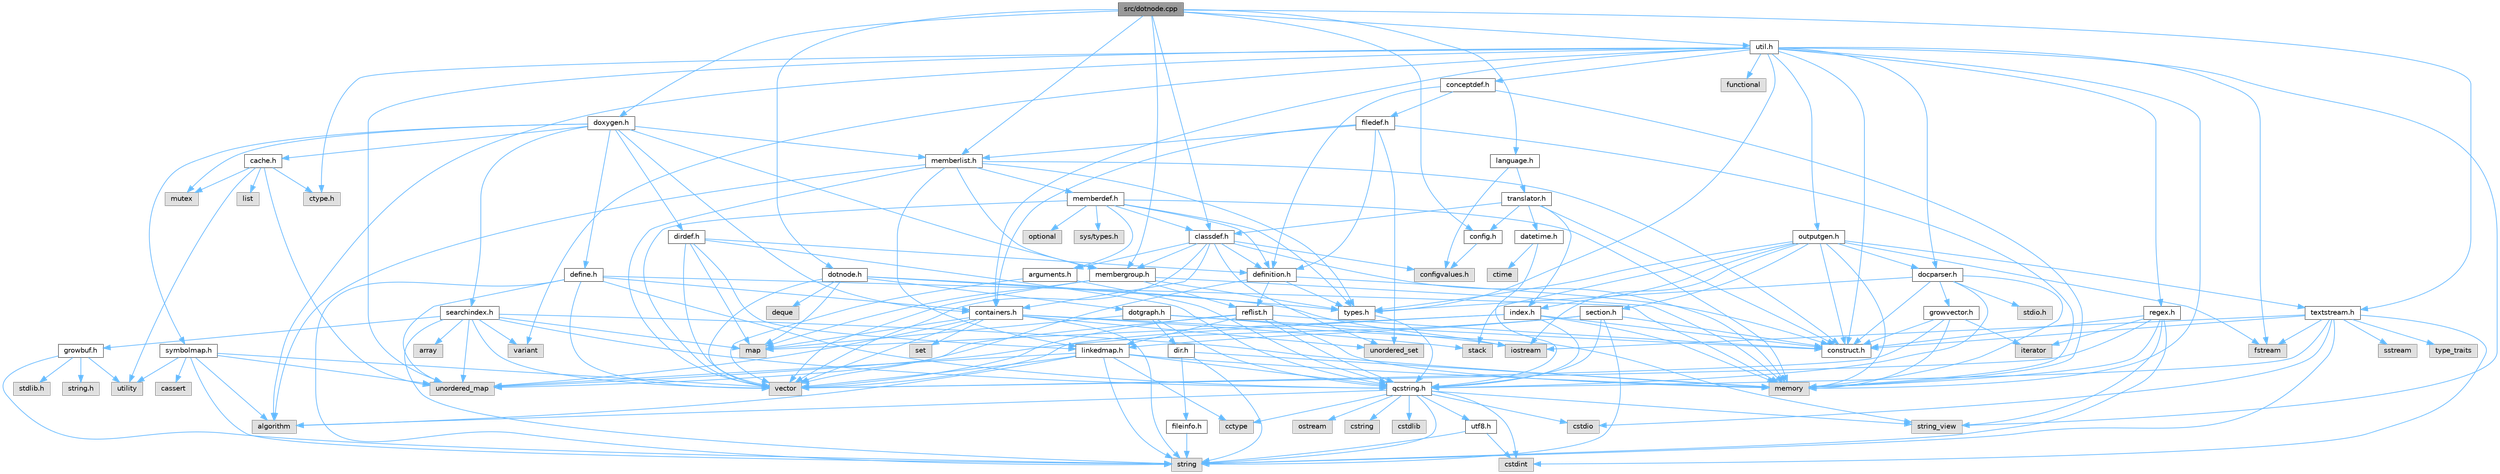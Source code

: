 digraph "src/dotnode.cpp"
{
 // INTERACTIVE_SVG=YES
 // LATEX_PDF_SIZE
  bgcolor="transparent";
  edge [fontname=Helvetica,fontsize=10,labelfontname=Helvetica,labelfontsize=10];
  node [fontname=Helvetica,fontsize=10,shape=box,height=0.2,width=0.4];
  Node1 [id="Node000001",label="src/dotnode.cpp",height=0.2,width=0.4,color="gray40", fillcolor="grey60", style="filled", fontcolor="black",tooltip=" "];
  Node1 -> Node2 [id="edge1_Node000001_Node000002",color="steelblue1",style="solid",tooltip=" "];
  Node2 [id="Node000002",label="dotnode.h",height=0.2,width=0.4,color="grey40", fillcolor="white", style="filled",URL="$d8/d3b/dotnode_8h.html",tooltip=" "];
  Node2 -> Node3 [id="edge2_Node000002_Node000003",color="steelblue1",style="solid",tooltip=" "];
  Node3 [id="Node000003",label="vector",height=0.2,width=0.4,color="grey60", fillcolor="#E0E0E0", style="filled",tooltip=" "];
  Node2 -> Node4 [id="edge3_Node000002_Node000004",color="steelblue1",style="solid",tooltip=" "];
  Node4 [id="Node000004",label="map",height=0.2,width=0.4,color="grey60", fillcolor="#E0E0E0", style="filled",tooltip=" "];
  Node2 -> Node5 [id="edge4_Node000002_Node000005",color="steelblue1",style="solid",tooltip=" "];
  Node5 [id="Node000005",label="deque",height=0.2,width=0.4,color="grey60", fillcolor="#E0E0E0", style="filled",tooltip=" "];
  Node2 -> Node6 [id="edge5_Node000002_Node000006",color="steelblue1",style="solid",tooltip=" "];
  Node6 [id="Node000006",label="iostream",height=0.2,width=0.4,color="grey60", fillcolor="#E0E0E0", style="filled",tooltip=" "];
  Node2 -> Node7 [id="edge6_Node000002_Node000007",color="steelblue1",style="solid",tooltip=" "];
  Node7 [id="Node000007",label="types.h",height=0.2,width=0.4,color="grey40", fillcolor="white", style="filled",URL="$d9/d49/types_8h.html",tooltip="This file contains a number of basic enums and types."];
  Node7 -> Node8 [id="edge7_Node000007_Node000008",color="steelblue1",style="solid",tooltip=" "];
  Node8 [id="Node000008",label="qcstring.h",height=0.2,width=0.4,color="grey40", fillcolor="white", style="filled",URL="$d7/d5c/qcstring_8h.html",tooltip=" "];
  Node8 -> Node9 [id="edge8_Node000008_Node000009",color="steelblue1",style="solid",tooltip=" "];
  Node9 [id="Node000009",label="string",height=0.2,width=0.4,color="grey60", fillcolor="#E0E0E0", style="filled",tooltip=" "];
  Node8 -> Node10 [id="edge9_Node000008_Node000010",color="steelblue1",style="solid",tooltip=" "];
  Node10 [id="Node000010",label="string_view",height=0.2,width=0.4,color="grey60", fillcolor="#E0E0E0", style="filled",tooltip=" "];
  Node8 -> Node11 [id="edge10_Node000008_Node000011",color="steelblue1",style="solid",tooltip=" "];
  Node11 [id="Node000011",label="algorithm",height=0.2,width=0.4,color="grey60", fillcolor="#E0E0E0", style="filled",tooltip=" "];
  Node8 -> Node12 [id="edge11_Node000008_Node000012",color="steelblue1",style="solid",tooltip=" "];
  Node12 [id="Node000012",label="cctype",height=0.2,width=0.4,color="grey60", fillcolor="#E0E0E0", style="filled",tooltip=" "];
  Node8 -> Node13 [id="edge12_Node000008_Node000013",color="steelblue1",style="solid",tooltip=" "];
  Node13 [id="Node000013",label="cstring",height=0.2,width=0.4,color="grey60", fillcolor="#E0E0E0", style="filled",tooltip=" "];
  Node8 -> Node14 [id="edge13_Node000008_Node000014",color="steelblue1",style="solid",tooltip=" "];
  Node14 [id="Node000014",label="cstdio",height=0.2,width=0.4,color="grey60", fillcolor="#E0E0E0", style="filled",tooltip=" "];
  Node8 -> Node15 [id="edge14_Node000008_Node000015",color="steelblue1",style="solid",tooltip=" "];
  Node15 [id="Node000015",label="cstdlib",height=0.2,width=0.4,color="grey60", fillcolor="#E0E0E0", style="filled",tooltip=" "];
  Node8 -> Node16 [id="edge15_Node000008_Node000016",color="steelblue1",style="solid",tooltip=" "];
  Node16 [id="Node000016",label="cstdint",height=0.2,width=0.4,color="grey60", fillcolor="#E0E0E0", style="filled",tooltip=" "];
  Node8 -> Node17 [id="edge16_Node000008_Node000017",color="steelblue1",style="solid",tooltip=" "];
  Node17 [id="Node000017",label="ostream",height=0.2,width=0.4,color="grey60", fillcolor="#E0E0E0", style="filled",tooltip=" "];
  Node8 -> Node18 [id="edge17_Node000008_Node000018",color="steelblue1",style="solid",tooltip=" "];
  Node18 [id="Node000018",label="utf8.h",height=0.2,width=0.4,color="grey40", fillcolor="white", style="filled",URL="$db/d7c/utf8_8h.html",tooltip="Various UTF8 related helper functions."];
  Node18 -> Node16 [id="edge18_Node000018_Node000016",color="steelblue1",style="solid",tooltip=" "];
  Node18 -> Node9 [id="edge19_Node000018_Node000009",color="steelblue1",style="solid",tooltip=" "];
  Node2 -> Node19 [id="edge20_Node000002_Node000019",color="steelblue1",style="solid",tooltip=" "];
  Node19 [id="Node000019",label="dotgraph.h",height=0.2,width=0.4,color="grey40", fillcolor="white", style="filled",URL="$d0/daa/dotgraph_8h.html",tooltip=" "];
  Node19 -> Node6 [id="edge21_Node000019_Node000006",color="steelblue1",style="solid",tooltip=" "];
  Node19 -> Node4 [id="edge22_Node000019_Node000004",color="steelblue1",style="solid",tooltip=" "];
  Node19 -> Node8 [id="edge23_Node000019_Node000008",color="steelblue1",style="solid",tooltip=" "];
  Node19 -> Node20 [id="edge24_Node000019_Node000020",color="steelblue1",style="solid",tooltip=" "];
  Node20 [id="Node000020",label="dir.h",height=0.2,width=0.4,color="grey40", fillcolor="white", style="filled",URL="$df/d9c/dir_8h.html",tooltip=" "];
  Node20 -> Node9 [id="edge25_Node000020_Node000009",color="steelblue1",style="solid",tooltip=" "];
  Node20 -> Node21 [id="edge26_Node000020_Node000021",color="steelblue1",style="solid",tooltip=" "];
  Node21 [id="Node000021",label="memory",height=0.2,width=0.4,color="grey60", fillcolor="#E0E0E0", style="filled",tooltip=" "];
  Node20 -> Node22 [id="edge27_Node000020_Node000022",color="steelblue1",style="solid",tooltip=" "];
  Node22 [id="Node000022",label="fileinfo.h",height=0.2,width=0.4,color="grey40", fillcolor="white", style="filled",URL="$df/d45/fileinfo_8h.html",tooltip=" "];
  Node22 -> Node9 [id="edge28_Node000022_Node000009",color="steelblue1",style="solid",tooltip=" "];
  Node19 -> Node23 [id="edge29_Node000019_Node000023",color="steelblue1",style="solid",tooltip=" "];
  Node23 [id="Node000023",label="construct.h",height=0.2,width=0.4,color="grey40", fillcolor="white", style="filled",URL="$d7/dfc/construct_8h.html",tooltip=" "];
  Node1 -> Node24 [id="edge30_Node000001_Node000024",color="steelblue1",style="solid",tooltip=" "];
  Node24 [id="Node000024",label="classdef.h",height=0.2,width=0.4,color="grey40", fillcolor="white", style="filled",URL="$d1/da6/classdef_8h.html",tooltip=" "];
  Node24 -> Node21 [id="edge31_Node000024_Node000021",color="steelblue1",style="solid",tooltip=" "];
  Node24 -> Node3 [id="edge32_Node000024_Node000003",color="steelblue1",style="solid",tooltip=" "];
  Node24 -> Node25 [id="edge33_Node000024_Node000025",color="steelblue1",style="solid",tooltip=" "];
  Node25 [id="Node000025",label="unordered_set",height=0.2,width=0.4,color="grey60", fillcolor="#E0E0E0", style="filled",tooltip=" "];
  Node24 -> Node26 [id="edge34_Node000024_Node000026",color="steelblue1",style="solid",tooltip=" "];
  Node26 [id="Node000026",label="containers.h",height=0.2,width=0.4,color="grey40", fillcolor="white", style="filled",URL="$d5/d75/containers_8h.html",tooltip=" "];
  Node26 -> Node3 [id="edge35_Node000026_Node000003",color="steelblue1",style="solid",tooltip=" "];
  Node26 -> Node9 [id="edge36_Node000026_Node000009",color="steelblue1",style="solid",tooltip=" "];
  Node26 -> Node10 [id="edge37_Node000026_Node000010",color="steelblue1",style="solid",tooltip=" "];
  Node26 -> Node27 [id="edge38_Node000026_Node000027",color="steelblue1",style="solid",tooltip=" "];
  Node27 [id="Node000027",label="set",height=0.2,width=0.4,color="grey60", fillcolor="#E0E0E0", style="filled",tooltip=" "];
  Node26 -> Node4 [id="edge39_Node000026_Node000004",color="steelblue1",style="solid",tooltip=" "];
  Node26 -> Node25 [id="edge40_Node000026_Node000025",color="steelblue1",style="solid",tooltip=" "];
  Node26 -> Node28 [id="edge41_Node000026_Node000028",color="steelblue1",style="solid",tooltip=" "];
  Node28 [id="Node000028",label="unordered_map",height=0.2,width=0.4,color="grey60", fillcolor="#E0E0E0", style="filled",tooltip=" "];
  Node26 -> Node29 [id="edge42_Node000026_Node000029",color="steelblue1",style="solid",tooltip=" "];
  Node29 [id="Node000029",label="stack",height=0.2,width=0.4,color="grey60", fillcolor="#E0E0E0", style="filled",tooltip=" "];
  Node24 -> Node30 [id="edge43_Node000024_Node000030",color="steelblue1",style="solid",tooltip=" "];
  Node30 [id="Node000030",label="definition.h",height=0.2,width=0.4,color="grey40", fillcolor="white", style="filled",URL="$df/da1/definition_8h.html",tooltip=" "];
  Node30 -> Node3 [id="edge44_Node000030_Node000003",color="steelblue1",style="solid",tooltip=" "];
  Node30 -> Node7 [id="edge45_Node000030_Node000007",color="steelblue1",style="solid",tooltip=" "];
  Node30 -> Node31 [id="edge46_Node000030_Node000031",color="steelblue1",style="solid",tooltip=" "];
  Node31 [id="Node000031",label="reflist.h",height=0.2,width=0.4,color="grey40", fillcolor="white", style="filled",URL="$d1/d02/reflist_8h.html",tooltip=" "];
  Node31 -> Node3 [id="edge47_Node000031_Node000003",color="steelblue1",style="solid",tooltip=" "];
  Node31 -> Node28 [id="edge48_Node000031_Node000028",color="steelblue1",style="solid",tooltip=" "];
  Node31 -> Node21 [id="edge49_Node000031_Node000021",color="steelblue1",style="solid",tooltip=" "];
  Node31 -> Node8 [id="edge50_Node000031_Node000008",color="steelblue1",style="solid",tooltip=" "];
  Node31 -> Node32 [id="edge51_Node000031_Node000032",color="steelblue1",style="solid",tooltip=" "];
  Node32 [id="Node000032",label="linkedmap.h",height=0.2,width=0.4,color="grey40", fillcolor="white", style="filled",URL="$da/de1/linkedmap_8h.html",tooltip=" "];
  Node32 -> Node28 [id="edge52_Node000032_Node000028",color="steelblue1",style="solid",tooltip=" "];
  Node32 -> Node3 [id="edge53_Node000032_Node000003",color="steelblue1",style="solid",tooltip=" "];
  Node32 -> Node21 [id="edge54_Node000032_Node000021",color="steelblue1",style="solid",tooltip=" "];
  Node32 -> Node9 [id="edge55_Node000032_Node000009",color="steelblue1",style="solid",tooltip=" "];
  Node32 -> Node11 [id="edge56_Node000032_Node000011",color="steelblue1",style="solid",tooltip=" "];
  Node32 -> Node12 [id="edge57_Node000032_Node000012",color="steelblue1",style="solid",tooltip=" "];
  Node32 -> Node8 [id="edge58_Node000032_Node000008",color="steelblue1",style="solid",tooltip=" "];
  Node31 -> Node23 [id="edge59_Node000031_Node000023",color="steelblue1",style="solid",tooltip=" "];
  Node30 -> Node23 [id="edge60_Node000030_Node000023",color="steelblue1",style="solid",tooltip=" "];
  Node24 -> Node33 [id="edge61_Node000024_Node000033",color="steelblue1",style="solid",tooltip=" "];
  Node33 [id="Node000033",label="arguments.h",height=0.2,width=0.4,color="grey40", fillcolor="white", style="filled",URL="$df/d9b/arguments_8h.html",tooltip=" "];
  Node33 -> Node3 [id="edge62_Node000033_Node000003",color="steelblue1",style="solid",tooltip=" "];
  Node33 -> Node8 [id="edge63_Node000033_Node000008",color="steelblue1",style="solid",tooltip=" "];
  Node24 -> Node34 [id="edge64_Node000024_Node000034",color="steelblue1",style="solid",tooltip=" "];
  Node34 [id="Node000034",label="membergroup.h",height=0.2,width=0.4,color="grey40", fillcolor="white", style="filled",URL="$d9/d11/membergroup_8h.html",tooltip=" "];
  Node34 -> Node3 [id="edge65_Node000034_Node000003",color="steelblue1",style="solid",tooltip=" "];
  Node34 -> Node4 [id="edge66_Node000034_Node000004",color="steelblue1",style="solid",tooltip=" "];
  Node34 -> Node21 [id="edge67_Node000034_Node000021",color="steelblue1",style="solid",tooltip=" "];
  Node34 -> Node7 [id="edge68_Node000034_Node000007",color="steelblue1",style="solid",tooltip=" "];
  Node34 -> Node31 [id="edge69_Node000034_Node000031",color="steelblue1",style="solid",tooltip=" "];
  Node24 -> Node35 [id="edge70_Node000024_Node000035",color="steelblue1",style="solid",tooltip=" "];
  Node35 [id="Node000035",label="configvalues.h",height=0.2,width=0.4,color="grey60", fillcolor="#E0E0E0", style="filled",tooltip=" "];
  Node1 -> Node36 [id="edge71_Node000001_Node000036",color="steelblue1",style="solid",tooltip=" "];
  Node36 [id="Node000036",label="config.h",height=0.2,width=0.4,color="grey40", fillcolor="white", style="filled",URL="$db/d16/config_8h.html",tooltip=" "];
  Node36 -> Node35 [id="edge72_Node000036_Node000035",color="steelblue1",style="solid",tooltip=" "];
  Node1 -> Node37 [id="edge73_Node000001_Node000037",color="steelblue1",style="solid",tooltip=" "];
  Node37 [id="Node000037",label="memberlist.h",height=0.2,width=0.4,color="grey40", fillcolor="white", style="filled",URL="$dd/d78/memberlist_8h.html",tooltip=" "];
  Node37 -> Node3 [id="edge74_Node000037_Node000003",color="steelblue1",style="solid",tooltip=" "];
  Node37 -> Node11 [id="edge75_Node000037_Node000011",color="steelblue1",style="solid",tooltip=" "];
  Node37 -> Node38 [id="edge76_Node000037_Node000038",color="steelblue1",style="solid",tooltip=" "];
  Node38 [id="Node000038",label="memberdef.h",height=0.2,width=0.4,color="grey40", fillcolor="white", style="filled",URL="$d4/d46/memberdef_8h.html",tooltip=" "];
  Node38 -> Node3 [id="edge77_Node000038_Node000003",color="steelblue1",style="solid",tooltip=" "];
  Node38 -> Node21 [id="edge78_Node000038_Node000021",color="steelblue1",style="solid",tooltip=" "];
  Node38 -> Node39 [id="edge79_Node000038_Node000039",color="steelblue1",style="solid",tooltip=" "];
  Node39 [id="Node000039",label="optional",height=0.2,width=0.4,color="grey60", fillcolor="#E0E0E0", style="filled",tooltip=" "];
  Node38 -> Node40 [id="edge80_Node000038_Node000040",color="steelblue1",style="solid",tooltip=" "];
  Node40 [id="Node000040",label="sys/types.h",height=0.2,width=0.4,color="grey60", fillcolor="#E0E0E0", style="filled",tooltip=" "];
  Node38 -> Node7 [id="edge81_Node000038_Node000007",color="steelblue1",style="solid",tooltip=" "];
  Node38 -> Node30 [id="edge82_Node000038_Node000030",color="steelblue1",style="solid",tooltip=" "];
  Node38 -> Node33 [id="edge83_Node000038_Node000033",color="steelblue1",style="solid",tooltip=" "];
  Node38 -> Node24 [id="edge84_Node000038_Node000024",color="steelblue1",style="solid",tooltip=" "];
  Node37 -> Node32 [id="edge85_Node000037_Node000032",color="steelblue1",style="solid",tooltip=" "];
  Node37 -> Node7 [id="edge86_Node000037_Node000007",color="steelblue1",style="solid",tooltip=" "];
  Node37 -> Node34 [id="edge87_Node000037_Node000034",color="steelblue1",style="solid",tooltip=" "];
  Node37 -> Node23 [id="edge88_Node000037_Node000023",color="steelblue1",style="solid",tooltip=" "];
  Node1 -> Node34 [id="edge89_Node000001_Node000034",color="steelblue1",style="solid",tooltip=" "];
  Node1 -> Node41 [id="edge90_Node000001_Node000041",color="steelblue1",style="solid",tooltip=" "];
  Node41 [id="Node000041",label="language.h",height=0.2,width=0.4,color="grey40", fillcolor="white", style="filled",URL="$d8/dce/language_8h.html",tooltip=" "];
  Node41 -> Node42 [id="edge91_Node000041_Node000042",color="steelblue1",style="solid",tooltip=" "];
  Node42 [id="Node000042",label="translator.h",height=0.2,width=0.4,color="grey40", fillcolor="white", style="filled",URL="$d9/df1/translator_8h.html",tooltip=" "];
  Node42 -> Node24 [id="edge92_Node000042_Node000024",color="steelblue1",style="solid",tooltip=" "];
  Node42 -> Node36 [id="edge93_Node000042_Node000036",color="steelblue1",style="solid",tooltip=" "];
  Node42 -> Node43 [id="edge94_Node000042_Node000043",color="steelblue1",style="solid",tooltip=" "];
  Node43 [id="Node000043",label="datetime.h",height=0.2,width=0.4,color="grey40", fillcolor="white", style="filled",URL="$de/d1b/datetime_8h.html",tooltip=" "];
  Node43 -> Node44 [id="edge95_Node000043_Node000044",color="steelblue1",style="solid",tooltip=" "];
  Node44 [id="Node000044",label="ctime",height=0.2,width=0.4,color="grey60", fillcolor="#E0E0E0", style="filled",tooltip=" "];
  Node43 -> Node8 [id="edge96_Node000043_Node000008",color="steelblue1",style="solid",tooltip=" "];
  Node42 -> Node45 [id="edge97_Node000042_Node000045",color="steelblue1",style="solid",tooltip=" "];
  Node45 [id="Node000045",label="index.h",height=0.2,width=0.4,color="grey40", fillcolor="white", style="filled",URL="$d1/db5/index_8h.html",tooltip=" "];
  Node45 -> Node21 [id="edge98_Node000045_Node000021",color="steelblue1",style="solid",tooltip=" "];
  Node45 -> Node3 [id="edge99_Node000045_Node000003",color="steelblue1",style="solid",tooltip=" "];
  Node45 -> Node4 [id="edge100_Node000045_Node000004",color="steelblue1",style="solid",tooltip=" "];
  Node45 -> Node8 [id="edge101_Node000045_Node000008",color="steelblue1",style="solid",tooltip=" "];
  Node45 -> Node23 [id="edge102_Node000045_Node000023",color="steelblue1",style="solid",tooltip=" "];
  Node42 -> Node23 [id="edge103_Node000042_Node000023",color="steelblue1",style="solid",tooltip=" "];
  Node41 -> Node35 [id="edge104_Node000041_Node000035",color="steelblue1",style="solid",tooltip=" "];
  Node1 -> Node46 [id="edge105_Node000001_Node000046",color="steelblue1",style="solid",tooltip=" "];
  Node46 [id="Node000046",label="doxygen.h",height=0.2,width=0.4,color="grey40", fillcolor="white", style="filled",URL="$d1/da1/doxygen_8h.html",tooltip=" "];
  Node46 -> Node47 [id="edge106_Node000046_Node000047",color="steelblue1",style="solid",tooltip=" "];
  Node47 [id="Node000047",label="mutex",height=0.2,width=0.4,color="grey60", fillcolor="#E0E0E0", style="filled",tooltip=" "];
  Node46 -> Node26 [id="edge107_Node000046_Node000026",color="steelblue1",style="solid",tooltip=" "];
  Node46 -> Node34 [id="edge108_Node000046_Node000034",color="steelblue1",style="solid",tooltip=" "];
  Node46 -> Node48 [id="edge109_Node000046_Node000048",color="steelblue1",style="solid",tooltip=" "];
  Node48 [id="Node000048",label="dirdef.h",height=0.2,width=0.4,color="grey40", fillcolor="white", style="filled",URL="$d6/d15/dirdef_8h.html",tooltip=" "];
  Node48 -> Node3 [id="edge110_Node000048_Node000003",color="steelblue1",style="solid",tooltip=" "];
  Node48 -> Node4 [id="edge111_Node000048_Node000004",color="steelblue1",style="solid",tooltip=" "];
  Node48 -> Node8 [id="edge112_Node000048_Node000008",color="steelblue1",style="solid",tooltip=" "];
  Node48 -> Node32 [id="edge113_Node000048_Node000032",color="steelblue1",style="solid",tooltip=" "];
  Node48 -> Node30 [id="edge114_Node000048_Node000030",color="steelblue1",style="solid",tooltip=" "];
  Node46 -> Node37 [id="edge115_Node000046_Node000037",color="steelblue1",style="solid",tooltip=" "];
  Node46 -> Node49 [id="edge116_Node000046_Node000049",color="steelblue1",style="solid",tooltip=" "];
  Node49 [id="Node000049",label="define.h",height=0.2,width=0.4,color="grey40", fillcolor="white", style="filled",URL="$df/d67/define_8h.html",tooltip=" "];
  Node49 -> Node3 [id="edge117_Node000049_Node000003",color="steelblue1",style="solid",tooltip=" "];
  Node49 -> Node21 [id="edge118_Node000049_Node000021",color="steelblue1",style="solid",tooltip=" "];
  Node49 -> Node9 [id="edge119_Node000049_Node000009",color="steelblue1",style="solid",tooltip=" "];
  Node49 -> Node28 [id="edge120_Node000049_Node000028",color="steelblue1",style="solid",tooltip=" "];
  Node49 -> Node8 [id="edge121_Node000049_Node000008",color="steelblue1",style="solid",tooltip=" "];
  Node49 -> Node26 [id="edge122_Node000049_Node000026",color="steelblue1",style="solid",tooltip=" "];
  Node46 -> Node50 [id="edge123_Node000046_Node000050",color="steelblue1",style="solid",tooltip=" "];
  Node50 [id="Node000050",label="cache.h",height=0.2,width=0.4,color="grey40", fillcolor="white", style="filled",URL="$d3/d26/cache_8h.html",tooltip=" "];
  Node50 -> Node51 [id="edge124_Node000050_Node000051",color="steelblue1",style="solid",tooltip=" "];
  Node51 [id="Node000051",label="list",height=0.2,width=0.4,color="grey60", fillcolor="#E0E0E0", style="filled",tooltip=" "];
  Node50 -> Node28 [id="edge125_Node000050_Node000028",color="steelblue1",style="solid",tooltip=" "];
  Node50 -> Node47 [id="edge126_Node000050_Node000047",color="steelblue1",style="solid",tooltip=" "];
  Node50 -> Node52 [id="edge127_Node000050_Node000052",color="steelblue1",style="solid",tooltip=" "];
  Node52 [id="Node000052",label="utility",height=0.2,width=0.4,color="grey60", fillcolor="#E0E0E0", style="filled",tooltip=" "];
  Node50 -> Node53 [id="edge128_Node000050_Node000053",color="steelblue1",style="solid",tooltip=" "];
  Node53 [id="Node000053",label="ctype.h",height=0.2,width=0.4,color="grey60", fillcolor="#E0E0E0", style="filled",tooltip=" "];
  Node46 -> Node54 [id="edge129_Node000046_Node000054",color="steelblue1",style="solid",tooltip=" "];
  Node54 [id="Node000054",label="symbolmap.h",height=0.2,width=0.4,color="grey40", fillcolor="white", style="filled",URL="$d7/ddd/symbolmap_8h.html",tooltip=" "];
  Node54 -> Node11 [id="edge130_Node000054_Node000011",color="steelblue1",style="solid",tooltip=" "];
  Node54 -> Node28 [id="edge131_Node000054_Node000028",color="steelblue1",style="solid",tooltip=" "];
  Node54 -> Node3 [id="edge132_Node000054_Node000003",color="steelblue1",style="solid",tooltip=" "];
  Node54 -> Node9 [id="edge133_Node000054_Node000009",color="steelblue1",style="solid",tooltip=" "];
  Node54 -> Node52 [id="edge134_Node000054_Node000052",color="steelblue1",style="solid",tooltip=" "];
  Node54 -> Node55 [id="edge135_Node000054_Node000055",color="steelblue1",style="solid",tooltip=" "];
  Node55 [id="Node000055",label="cassert",height=0.2,width=0.4,color="grey60", fillcolor="#E0E0E0", style="filled",tooltip=" "];
  Node46 -> Node56 [id="edge136_Node000046_Node000056",color="steelblue1",style="solid",tooltip=" "];
  Node56 [id="Node000056",label="searchindex.h",height=0.2,width=0.4,color="grey40", fillcolor="white", style="filled",URL="$de/d07/searchindex_8h.html",tooltip="Web server based search engine."];
  Node56 -> Node21 [id="edge137_Node000056_Node000021",color="steelblue1",style="solid",tooltip=" "];
  Node56 -> Node3 [id="edge138_Node000056_Node000003",color="steelblue1",style="solid",tooltip=" "];
  Node56 -> Node4 [id="edge139_Node000056_Node000004",color="steelblue1",style="solid",tooltip=" "];
  Node56 -> Node28 [id="edge140_Node000056_Node000028",color="steelblue1",style="solid",tooltip=" "];
  Node56 -> Node9 [id="edge141_Node000056_Node000009",color="steelblue1",style="solid",tooltip=" "];
  Node56 -> Node57 [id="edge142_Node000056_Node000057",color="steelblue1",style="solid",tooltip=" "];
  Node57 [id="Node000057",label="array",height=0.2,width=0.4,color="grey60", fillcolor="#E0E0E0", style="filled",tooltip=" "];
  Node56 -> Node58 [id="edge143_Node000056_Node000058",color="steelblue1",style="solid",tooltip=" "];
  Node58 [id="Node000058",label="variant",height=0.2,width=0.4,color="grey60", fillcolor="#E0E0E0", style="filled",tooltip=" "];
  Node56 -> Node8 [id="edge144_Node000056_Node000008",color="steelblue1",style="solid",tooltip=" "];
  Node56 -> Node59 [id="edge145_Node000056_Node000059",color="steelblue1",style="solid",tooltip=" "];
  Node59 [id="Node000059",label="growbuf.h",height=0.2,width=0.4,color="grey40", fillcolor="white", style="filled",URL="$dd/d72/growbuf_8h.html",tooltip=" "];
  Node59 -> Node52 [id="edge146_Node000059_Node000052",color="steelblue1",style="solid",tooltip=" "];
  Node59 -> Node60 [id="edge147_Node000059_Node000060",color="steelblue1",style="solid",tooltip=" "];
  Node60 [id="Node000060",label="stdlib.h",height=0.2,width=0.4,color="grey60", fillcolor="#E0E0E0", style="filled",tooltip=" "];
  Node59 -> Node61 [id="edge148_Node000059_Node000061",color="steelblue1",style="solid",tooltip=" "];
  Node61 [id="Node000061",label="string.h",height=0.2,width=0.4,color="grey60", fillcolor="#E0E0E0", style="filled",tooltip=" "];
  Node59 -> Node9 [id="edge149_Node000059_Node000009",color="steelblue1",style="solid",tooltip=" "];
  Node1 -> Node62 [id="edge150_Node000001_Node000062",color="steelblue1",style="solid",tooltip=" "];
  Node62 [id="Node000062",label="util.h",height=0.2,width=0.4,color="grey40", fillcolor="white", style="filled",URL="$d8/d3c/util_8h.html",tooltip="A bunch of utility functions."];
  Node62 -> Node21 [id="edge151_Node000062_Node000021",color="steelblue1",style="solid",tooltip=" "];
  Node62 -> Node28 [id="edge152_Node000062_Node000028",color="steelblue1",style="solid",tooltip=" "];
  Node62 -> Node11 [id="edge153_Node000062_Node000011",color="steelblue1",style="solid",tooltip=" "];
  Node62 -> Node63 [id="edge154_Node000062_Node000063",color="steelblue1",style="solid",tooltip=" "];
  Node63 [id="Node000063",label="functional",height=0.2,width=0.4,color="grey60", fillcolor="#E0E0E0", style="filled",tooltip=" "];
  Node62 -> Node64 [id="edge155_Node000062_Node000064",color="steelblue1",style="solid",tooltip=" "];
  Node64 [id="Node000064",label="fstream",height=0.2,width=0.4,color="grey60", fillcolor="#E0E0E0", style="filled",tooltip=" "];
  Node62 -> Node58 [id="edge156_Node000062_Node000058",color="steelblue1",style="solid",tooltip=" "];
  Node62 -> Node10 [id="edge157_Node000062_Node000010",color="steelblue1",style="solid",tooltip=" "];
  Node62 -> Node53 [id="edge158_Node000062_Node000053",color="steelblue1",style="solid",tooltip=" "];
  Node62 -> Node7 [id="edge159_Node000062_Node000007",color="steelblue1",style="solid",tooltip=" "];
  Node62 -> Node65 [id="edge160_Node000062_Node000065",color="steelblue1",style="solid",tooltip=" "];
  Node65 [id="Node000065",label="docparser.h",height=0.2,width=0.4,color="grey40", fillcolor="white", style="filled",URL="$de/d9c/docparser_8h.html",tooltip=" "];
  Node65 -> Node66 [id="edge161_Node000065_Node000066",color="steelblue1",style="solid",tooltip=" "];
  Node66 [id="Node000066",label="stdio.h",height=0.2,width=0.4,color="grey60", fillcolor="#E0E0E0", style="filled",tooltip=" "];
  Node65 -> Node21 [id="edge162_Node000065_Node000021",color="steelblue1",style="solid",tooltip=" "];
  Node65 -> Node8 [id="edge163_Node000065_Node000008",color="steelblue1",style="solid",tooltip=" "];
  Node65 -> Node67 [id="edge164_Node000065_Node000067",color="steelblue1",style="solid",tooltip=" "];
  Node67 [id="Node000067",label="growvector.h",height=0.2,width=0.4,color="grey40", fillcolor="white", style="filled",URL="$d7/d50/growvector_8h.html",tooltip=" "];
  Node67 -> Node3 [id="edge165_Node000067_Node000003",color="steelblue1",style="solid",tooltip=" "];
  Node67 -> Node21 [id="edge166_Node000067_Node000021",color="steelblue1",style="solid",tooltip=" "];
  Node67 -> Node68 [id="edge167_Node000067_Node000068",color="steelblue1",style="solid",tooltip=" "];
  Node68 [id="Node000068",label="iterator",height=0.2,width=0.4,color="grey60", fillcolor="#E0E0E0", style="filled",tooltip=" "];
  Node67 -> Node23 [id="edge168_Node000067_Node000023",color="steelblue1",style="solid",tooltip=" "];
  Node65 -> Node23 [id="edge169_Node000065_Node000023",color="steelblue1",style="solid",tooltip=" "];
  Node65 -> Node7 [id="edge170_Node000065_Node000007",color="steelblue1",style="solid",tooltip=" "];
  Node62 -> Node26 [id="edge171_Node000062_Node000026",color="steelblue1",style="solid",tooltip=" "];
  Node62 -> Node69 [id="edge172_Node000062_Node000069",color="steelblue1",style="solid",tooltip=" "];
  Node69 [id="Node000069",label="outputgen.h",height=0.2,width=0.4,color="grey40", fillcolor="white", style="filled",URL="$df/d06/outputgen_8h.html",tooltip=" "];
  Node69 -> Node21 [id="edge173_Node000069_Node000021",color="steelblue1",style="solid",tooltip=" "];
  Node69 -> Node29 [id="edge174_Node000069_Node000029",color="steelblue1",style="solid",tooltip=" "];
  Node69 -> Node6 [id="edge175_Node000069_Node000006",color="steelblue1",style="solid",tooltip=" "];
  Node69 -> Node64 [id="edge176_Node000069_Node000064",color="steelblue1",style="solid",tooltip=" "];
  Node69 -> Node7 [id="edge177_Node000069_Node000007",color="steelblue1",style="solid",tooltip=" "];
  Node69 -> Node45 [id="edge178_Node000069_Node000045",color="steelblue1",style="solid",tooltip=" "];
  Node69 -> Node70 [id="edge179_Node000069_Node000070",color="steelblue1",style="solid",tooltip=" "];
  Node70 [id="Node000070",label="section.h",height=0.2,width=0.4,color="grey40", fillcolor="white", style="filled",URL="$d1/d2a/section_8h.html",tooltip=" "];
  Node70 -> Node9 [id="edge180_Node000070_Node000009",color="steelblue1",style="solid",tooltip=" "];
  Node70 -> Node28 [id="edge181_Node000070_Node000028",color="steelblue1",style="solid",tooltip=" "];
  Node70 -> Node8 [id="edge182_Node000070_Node000008",color="steelblue1",style="solid",tooltip=" "];
  Node70 -> Node32 [id="edge183_Node000070_Node000032",color="steelblue1",style="solid",tooltip=" "];
  Node70 -> Node23 [id="edge184_Node000070_Node000023",color="steelblue1",style="solid",tooltip=" "];
  Node69 -> Node71 [id="edge185_Node000069_Node000071",color="steelblue1",style="solid",tooltip=" "];
  Node71 [id="Node000071",label="textstream.h",height=0.2,width=0.4,color="grey40", fillcolor="white", style="filled",URL="$d4/d7d/textstream_8h.html",tooltip=" "];
  Node71 -> Node9 [id="edge186_Node000071_Node000009",color="steelblue1",style="solid",tooltip=" "];
  Node71 -> Node6 [id="edge187_Node000071_Node000006",color="steelblue1",style="solid",tooltip=" "];
  Node71 -> Node72 [id="edge188_Node000071_Node000072",color="steelblue1",style="solid",tooltip=" "];
  Node72 [id="Node000072",label="sstream",height=0.2,width=0.4,color="grey60", fillcolor="#E0E0E0", style="filled",tooltip=" "];
  Node71 -> Node16 [id="edge189_Node000071_Node000016",color="steelblue1",style="solid",tooltip=" "];
  Node71 -> Node14 [id="edge190_Node000071_Node000014",color="steelblue1",style="solid",tooltip=" "];
  Node71 -> Node64 [id="edge191_Node000071_Node000064",color="steelblue1",style="solid",tooltip=" "];
  Node71 -> Node73 [id="edge192_Node000071_Node000073",color="steelblue1",style="solid",tooltip=" "];
  Node73 [id="Node000073",label="type_traits",height=0.2,width=0.4,color="grey60", fillcolor="#E0E0E0", style="filled",tooltip=" "];
  Node71 -> Node8 [id="edge193_Node000071_Node000008",color="steelblue1",style="solid",tooltip=" "];
  Node71 -> Node23 [id="edge194_Node000071_Node000023",color="steelblue1",style="solid",tooltip=" "];
  Node69 -> Node65 [id="edge195_Node000069_Node000065",color="steelblue1",style="solid",tooltip=" "];
  Node69 -> Node23 [id="edge196_Node000069_Node000023",color="steelblue1",style="solid",tooltip=" "];
  Node62 -> Node74 [id="edge197_Node000062_Node000074",color="steelblue1",style="solid",tooltip=" "];
  Node74 [id="Node000074",label="regex.h",height=0.2,width=0.4,color="grey40", fillcolor="white", style="filled",URL="$d1/d21/regex_8h.html",tooltip=" "];
  Node74 -> Node21 [id="edge198_Node000074_Node000021",color="steelblue1",style="solid",tooltip=" "];
  Node74 -> Node9 [id="edge199_Node000074_Node000009",color="steelblue1",style="solid",tooltip=" "];
  Node74 -> Node10 [id="edge200_Node000074_Node000010",color="steelblue1",style="solid",tooltip=" "];
  Node74 -> Node3 [id="edge201_Node000074_Node000003",color="steelblue1",style="solid",tooltip=" "];
  Node74 -> Node68 [id="edge202_Node000074_Node000068",color="steelblue1",style="solid",tooltip=" "];
  Node74 -> Node23 [id="edge203_Node000074_Node000023",color="steelblue1",style="solid",tooltip=" "];
  Node62 -> Node75 [id="edge204_Node000062_Node000075",color="steelblue1",style="solid",tooltip=" "];
  Node75 [id="Node000075",label="conceptdef.h",height=0.2,width=0.4,color="grey40", fillcolor="white", style="filled",URL="$da/df1/conceptdef_8h.html",tooltip=" "];
  Node75 -> Node21 [id="edge205_Node000075_Node000021",color="steelblue1",style="solid",tooltip=" "];
  Node75 -> Node30 [id="edge206_Node000075_Node000030",color="steelblue1",style="solid",tooltip=" "];
  Node75 -> Node76 [id="edge207_Node000075_Node000076",color="steelblue1",style="solid",tooltip=" "];
  Node76 [id="Node000076",label="filedef.h",height=0.2,width=0.4,color="grey40", fillcolor="white", style="filled",URL="$d4/d3a/filedef_8h.html",tooltip=" "];
  Node76 -> Node21 [id="edge208_Node000076_Node000021",color="steelblue1",style="solid",tooltip=" "];
  Node76 -> Node25 [id="edge209_Node000076_Node000025",color="steelblue1",style="solid",tooltip=" "];
  Node76 -> Node30 [id="edge210_Node000076_Node000030",color="steelblue1",style="solid",tooltip=" "];
  Node76 -> Node37 [id="edge211_Node000076_Node000037",color="steelblue1",style="solid",tooltip=" "];
  Node76 -> Node26 [id="edge212_Node000076_Node000026",color="steelblue1",style="solid",tooltip=" "];
  Node62 -> Node23 [id="edge213_Node000062_Node000023",color="steelblue1",style="solid",tooltip=" "];
  Node1 -> Node71 [id="edge214_Node000001_Node000071",color="steelblue1",style="solid",tooltip=" "];
}
